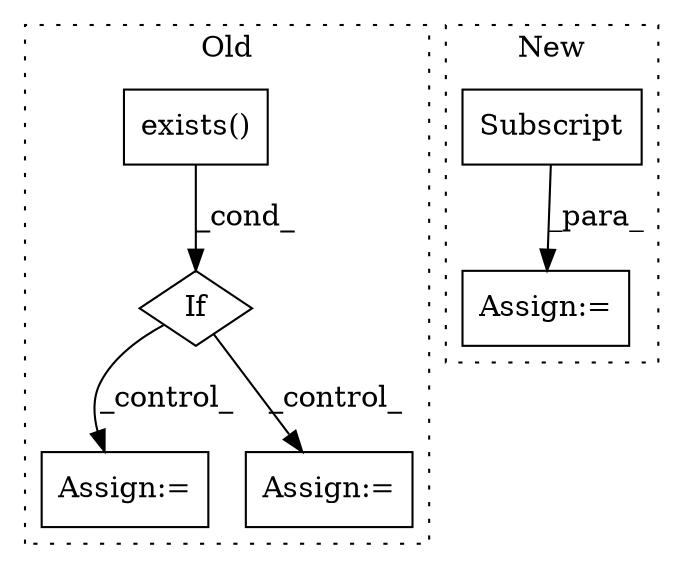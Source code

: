 digraph G {
subgraph cluster0 {
1 [label="exists()" a="75" s="486" l="22" shape="box"];
3 [label="If" a="96" s="479" l="3" shape="diamond"];
4 [label="Assign:=" a="68" s="1844" l="3" shape="box"];
6 [label="Assign:=" a="68" s="1235" l="3" shape="box"];
label = "Old";
style="dotted";
}
subgraph cluster1 {
2 [label="Subscript" a="63" s="1060,0" l="67,0" shape="box"];
5 [label="Assign:=" a="68" s="1057" l="3" shape="box"];
label = "New";
style="dotted";
}
1 -> 3 [label="_cond_"];
2 -> 5 [label="_para_"];
3 -> 6 [label="_control_"];
3 -> 4 [label="_control_"];
}
